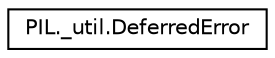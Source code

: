 digraph "Graphical Class Hierarchy"
{
 // LATEX_PDF_SIZE
  edge [fontname="Helvetica",fontsize="10",labelfontname="Helvetica",labelfontsize="10"];
  node [fontname="Helvetica",fontsize="10",shape=record];
  rankdir="LR";
  Node0 [label="PIL._util.DeferredError",height=0.2,width=0.4,color="black", fillcolor="white", style="filled",URL="$classPIL_1_1__util_1_1DeferredError.html",tooltip=" "];
}

